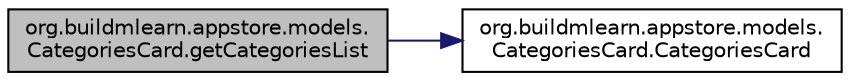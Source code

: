 digraph "org.buildmlearn.appstore.models.CategoriesCard.getCategoriesList"
{
 // INTERACTIVE_SVG=YES
  bgcolor="transparent";
  edge [fontname="Helvetica",fontsize="10",labelfontname="Helvetica",labelfontsize="10"];
  node [fontname="Helvetica",fontsize="10",shape=record];
  rankdir="LR";
  Node1 [label="org.buildmlearn.appstore.models.\lCategoriesCard.getCategoriesList",height=0.2,width=0.4,color="black", fillcolor="grey75", style="filled", fontcolor="black"];
  Node1 -> Node2 [color="midnightblue",fontsize="10",style="solid",fontname="Helvetica"];
  Node2 [label="org.buildmlearn.appstore.models.\lCategoriesCard.CategoriesCard",height=0.2,width=0.4,color="black",URL="$d1/d06/classorg_1_1buildmlearn_1_1appstore_1_1models_1_1_categories_card.html#ac04e1ef2bf697cc92e0bff48b1919bc2"];
}
